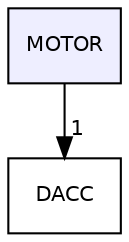 digraph "MOTOR" {
  compound=true
  node [ fontsize="10", fontname="Helvetica"];
  edge [ labelfontsize="10", labelfontname="Helvetica"];
  dir_0a69cf46a61eed75dfa538db18e69e1d [shape=box, label="MOTOR", style="filled", fillcolor="#eeeeff", pencolor="black", URL="dir_0a69cf46a61eed75dfa538db18e69e1d.html"];
  dir_229bff14d59bde3bd1f10fc5f108dd3e [shape=box label="DACC" URL="dir_229bff14d59bde3bd1f10fc5f108dd3e.html"];
  dir_0a69cf46a61eed75dfa538db18e69e1d->dir_229bff14d59bde3bd1f10fc5f108dd3e [headlabel="1", labeldistance=1.5 headhref="dir_000007_000002.html"];
}
